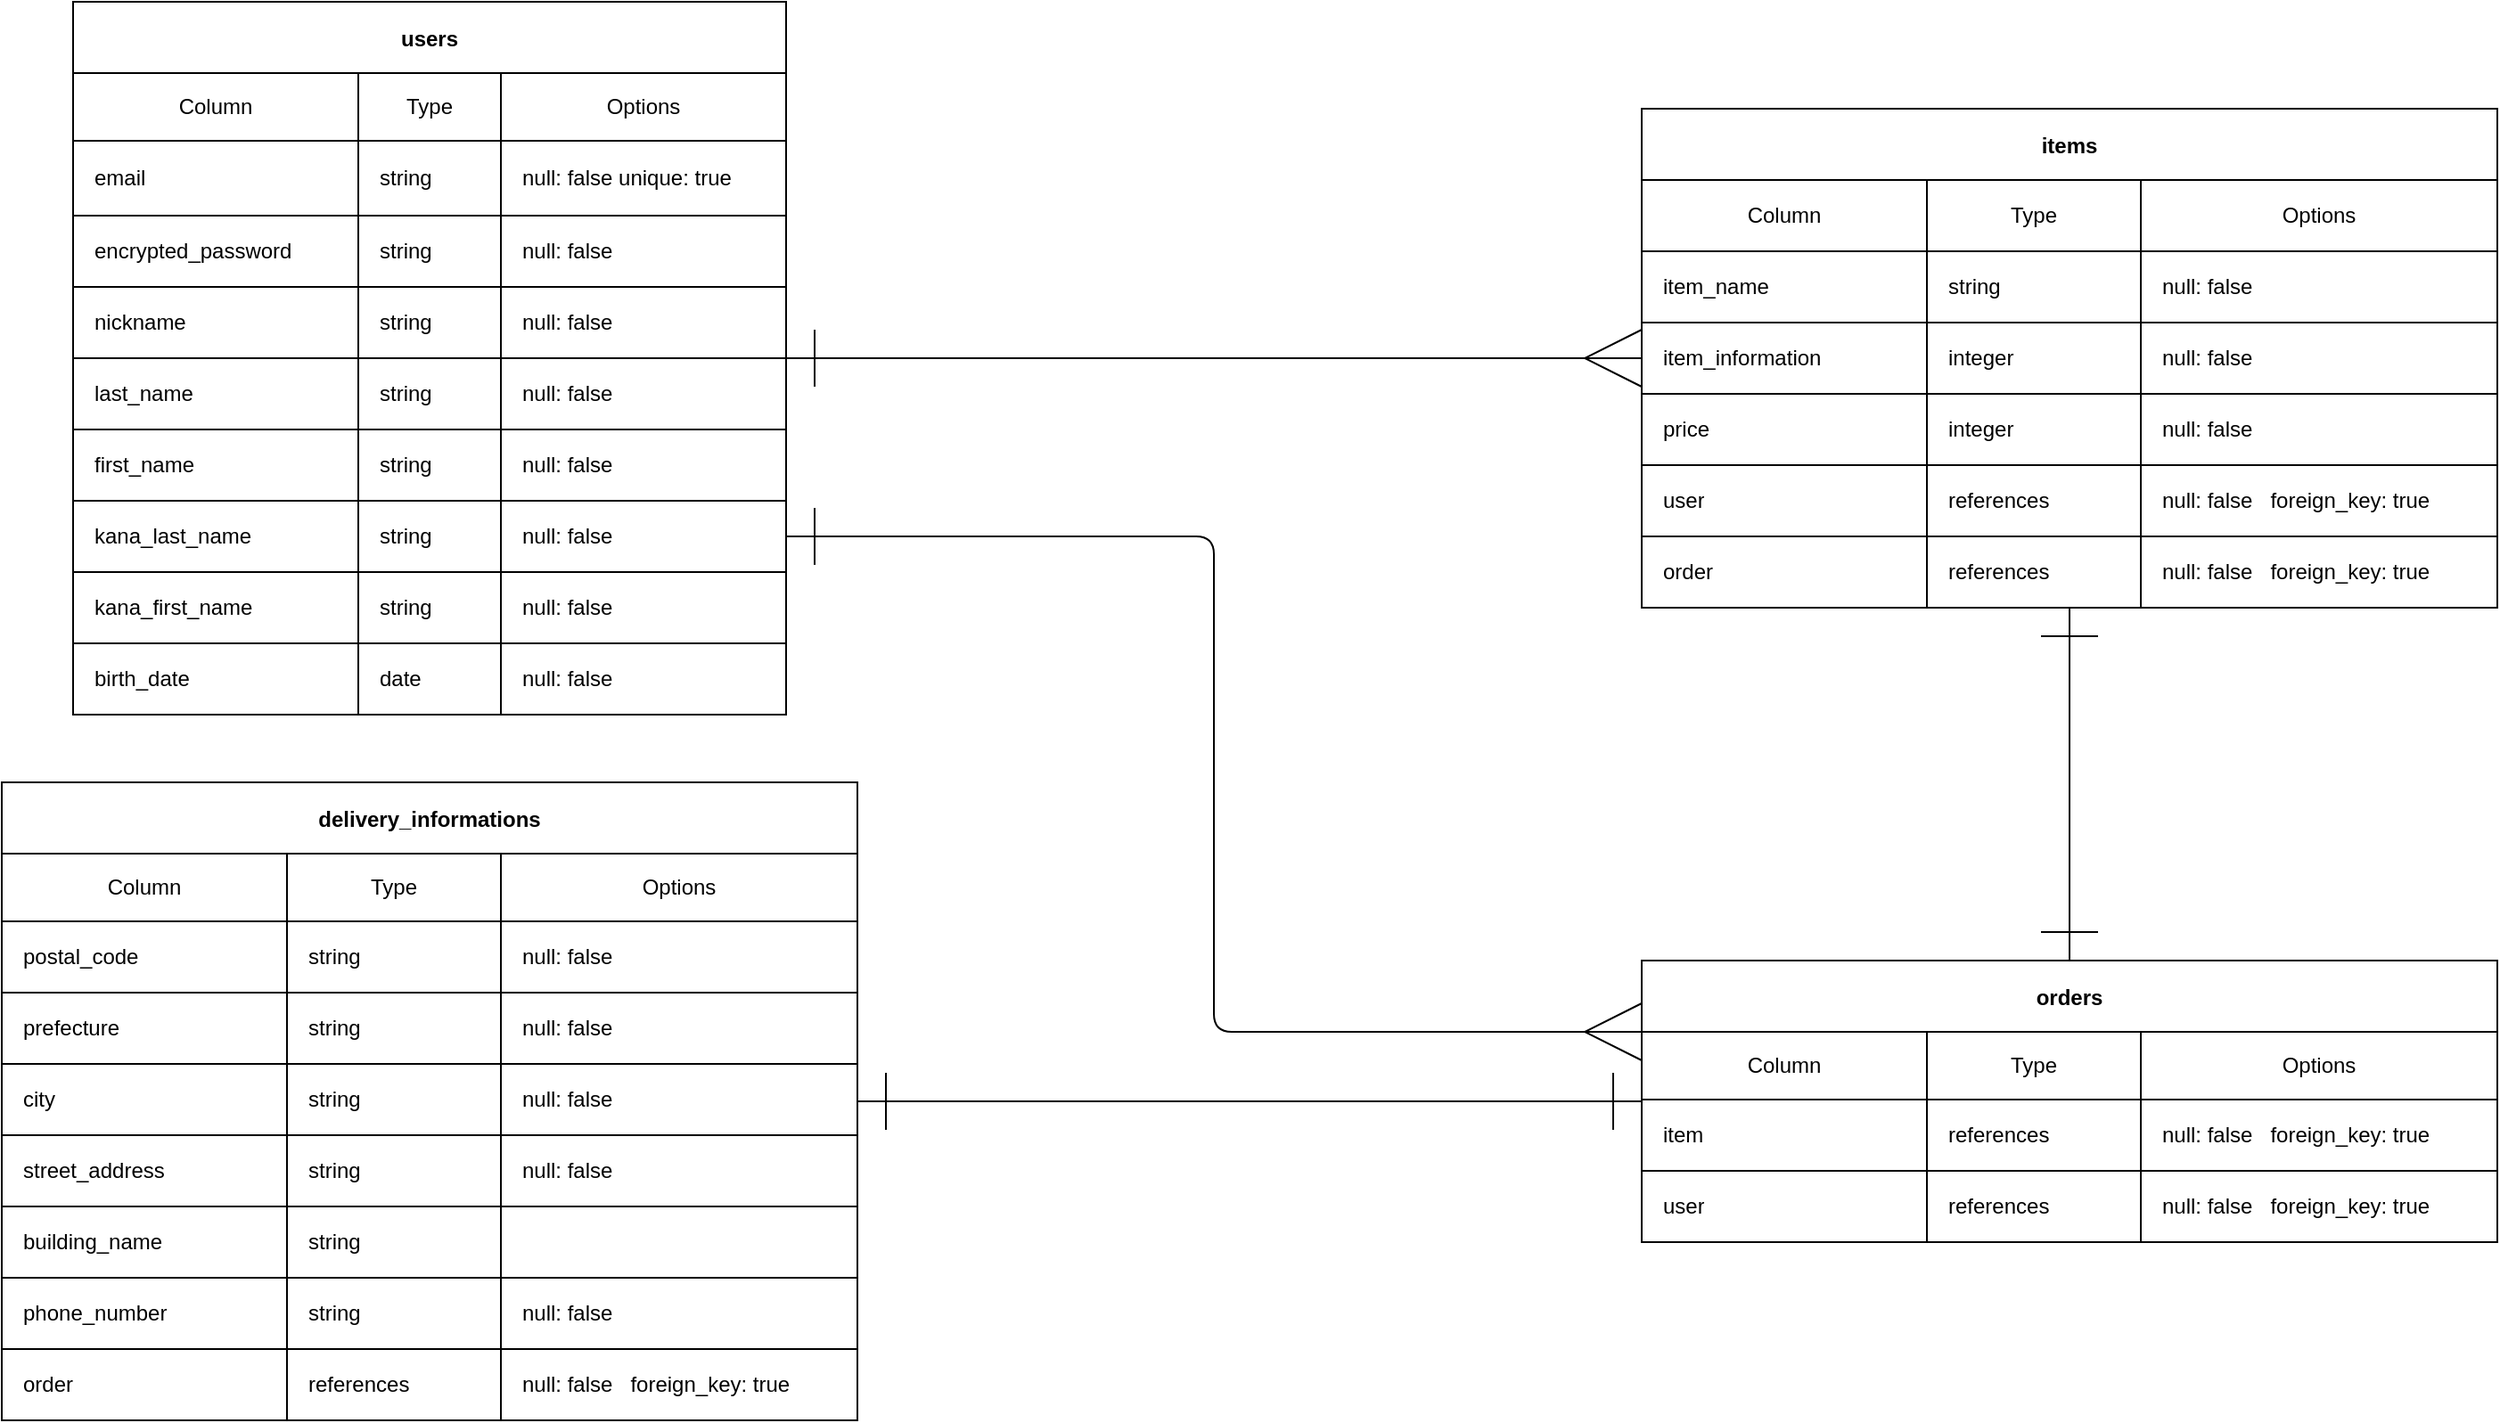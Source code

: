 <mxfile>
    <diagram id="lKVGvVoC6Xnl2_h3zTcr" name="ページ1">
        <mxGraphModel dx="704" dy="779" grid="1" gridSize="10" guides="1" tooltips="1" connect="1" arrows="1" fold="1" page="1" pageScale="1" pageWidth="827" pageHeight="1169" background="none" math="0" shadow="0">
            <root>
                <mxCell id="0"/>
                <mxCell id="1" parent="0"/>
                <mxCell id="143" style="edgeStyle=none;jumpSize=6;html=1;strokeWidth=1;endArrow=ERmany;endFill=0;startSize=30;endSize=30;entryX=0;entryY=0;entryDx=0;entryDy=0;startArrow=ERone;startFill=0;entryPerimeter=0;fillColor=none;" parent="1" source="284" target="123" edge="1">
                    <mxGeometry relative="1" as="geometry">
                        <mxPoint x="430" y="600" as="targetPoint"/>
                        <Array as="points">
                            <mxPoint x="680" y="382"/>
                            <mxPoint x="680" y="660"/>
                        </Array>
                        <mxPoint x="480" y="320" as="sourcePoint"/>
                    </mxGeometry>
                </mxCell>
                <mxCell id="74" value="users" style="shape=table;startSize=40;container=1;collapsible=0;childLayout=tableLayout;fontStyle=1;align=center;fillColor=none;" parent="1" vertex="1">
                    <mxGeometry x="40" y="82" width="400" height="400" as="geometry"/>
                </mxCell>
                <mxCell id="75" value="" style="shape=tableRow;horizontal=0;startSize=0;swimlaneHead=0;swimlaneBody=0;top=0;left=0;bottom=0;right=0;collapsible=0;dropTarget=0;points=[[0,0.5],[1,0.5]];portConstraint=eastwest;fillColor=none;" parent="74" vertex="1">
                    <mxGeometry y="40" width="400" height="38" as="geometry"/>
                </mxCell>
                <mxCell id="76" value="Column" style="shape=partialRectangle;html=1;whiteSpace=wrap;connectable=0;top=0;left=0;bottom=0;right=0;overflow=hidden;fillColor=none;" parent="75" vertex="1">
                    <mxGeometry width="160" height="38" as="geometry">
                        <mxRectangle width="160" height="38" as="alternateBounds"/>
                    </mxGeometry>
                </mxCell>
                <mxCell id="77" value="Type" style="shape=partialRectangle;html=1;whiteSpace=wrap;connectable=0;top=0;left=0;bottom=0;right=0;overflow=hidden;verticalAlign=middle;horizontal=1;fontStyle=0;fillColor=none;" parent="75" vertex="1">
                    <mxGeometry x="160" width="80" height="38" as="geometry">
                        <mxRectangle width="80" height="38" as="alternateBounds"/>
                    </mxGeometry>
                </mxCell>
                <mxCell id="78" value="Options" style="shape=partialRectangle;html=1;whiteSpace=wrap;connectable=0;top=0;left=0;bottom=0;right=0;overflow=hidden;fillColor=none;" parent="75" vertex="1">
                    <mxGeometry x="240" width="160" height="38" as="geometry">
                        <mxRectangle width="160" height="38" as="alternateBounds"/>
                    </mxGeometry>
                </mxCell>
                <mxCell id="79" value="" style="shape=tableRow;horizontal=0;startSize=0;swimlaneHead=0;swimlaneBody=0;top=0;left=0;bottom=0;right=0;collapsible=0;dropTarget=0;points=[[0,0.5],[1,0.5]];portConstraint=eastwest;align=left;spacingLeft=10;fillColor=none;" parent="74" vertex="1">
                    <mxGeometry y="78" width="400" height="42" as="geometry"/>
                </mxCell>
                <mxCell id="80" value="email&lt;br&gt;" style="shape=partialRectangle;html=1;whiteSpace=wrap;connectable=0;top=0;left=0;bottom=0;right=0;overflow=hidden;align=left;spacingLeft=10;fillColor=none;" parent="79" vertex="1">
                    <mxGeometry width="160" height="42" as="geometry">
                        <mxRectangle width="160" height="42" as="alternateBounds"/>
                    </mxGeometry>
                </mxCell>
                <mxCell id="81" value="string" style="shape=partialRectangle;html=1;whiteSpace=wrap;connectable=0;top=0;left=0;bottom=0;right=0;overflow=hidden;align=left;spacingLeft=10;fillColor=none;" parent="79" vertex="1">
                    <mxGeometry x="160" width="80" height="42" as="geometry">
                        <mxRectangle width="80" height="42" as="alternateBounds"/>
                    </mxGeometry>
                </mxCell>
                <mxCell id="82" value="null: false unique: true" style="shape=partialRectangle;html=1;whiteSpace=wrap;connectable=0;top=0;left=0;bottom=0;right=0;overflow=hidden;align=left;spacingLeft=10;fillColor=none;" parent="79" vertex="1">
                    <mxGeometry x="240" width="160" height="42" as="geometry">
                        <mxRectangle width="160" height="42" as="alternateBounds"/>
                    </mxGeometry>
                </mxCell>
                <mxCell id="83" value="" style="shape=tableRow;horizontal=0;startSize=0;swimlaneHead=0;swimlaneBody=0;top=0;left=0;bottom=0;right=0;collapsible=0;dropTarget=0;points=[[0,0.5],[1,0.5]];portConstraint=eastwest;align=left;spacingLeft=10;fillColor=none;" parent="74" vertex="1">
                    <mxGeometry y="120" width="400" height="40" as="geometry"/>
                </mxCell>
                <mxCell id="84" value="encrypted_password" style="shape=partialRectangle;html=1;whiteSpace=wrap;connectable=0;top=0;left=0;bottom=0;right=0;overflow=hidden;align=left;spacingLeft=10;fillColor=none;" parent="83" vertex="1">
                    <mxGeometry width="160" height="40" as="geometry">
                        <mxRectangle width="160" height="40" as="alternateBounds"/>
                    </mxGeometry>
                </mxCell>
                <mxCell id="85" value="string" style="shape=partialRectangle;html=1;whiteSpace=wrap;connectable=0;top=0;left=0;bottom=0;right=0;overflow=hidden;align=left;spacingLeft=10;fillColor=none;" parent="83" vertex="1">
                    <mxGeometry x="160" width="80" height="40" as="geometry">
                        <mxRectangle width="80" height="40" as="alternateBounds"/>
                    </mxGeometry>
                </mxCell>
                <mxCell id="86" value="null: false&lt;span style=&quot;white-space: pre;&quot;&gt;&#9;&lt;/span&gt;" style="shape=partialRectangle;html=1;whiteSpace=wrap;connectable=0;top=0;left=0;bottom=0;right=0;overflow=hidden;align=left;spacingLeft=10;fillColor=none;" parent="83" vertex="1">
                    <mxGeometry x="240" width="160" height="40" as="geometry">
                        <mxRectangle width="160" height="40" as="alternateBounds"/>
                    </mxGeometry>
                </mxCell>
                <mxCell id="268" value="" style="shape=tableRow;horizontal=0;startSize=0;swimlaneHead=0;swimlaneBody=0;top=0;left=0;bottom=0;right=0;collapsible=0;dropTarget=0;points=[[0,0.5],[1,0.5]];portConstraint=eastwest;align=left;spacingLeft=10;fillColor=none;" parent="74" vertex="1">
                    <mxGeometry y="160" width="400" height="40" as="geometry"/>
                </mxCell>
                <mxCell id="269" value="nickname&lt;div style=&quot;text-align: justify;&quot;&gt;&lt;/div&gt;" style="shape=partialRectangle;html=1;whiteSpace=wrap;connectable=0;top=0;left=0;bottom=0;right=0;overflow=hidden;align=left;spacingLeft=10;fillColor=none;" parent="268" vertex="1">
                    <mxGeometry width="160" height="40" as="geometry">
                        <mxRectangle width="160" height="40" as="alternateBounds"/>
                    </mxGeometry>
                </mxCell>
                <mxCell id="270" value="string" style="shape=partialRectangle;html=1;whiteSpace=wrap;connectable=0;top=0;left=0;bottom=0;right=0;overflow=hidden;align=left;spacingLeft=10;fillColor=none;" parent="268" vertex="1">
                    <mxGeometry x="160" width="80" height="40" as="geometry">
                        <mxRectangle width="80" height="40" as="alternateBounds"/>
                    </mxGeometry>
                </mxCell>
                <mxCell id="271" value="null: false" style="shape=partialRectangle;html=1;whiteSpace=wrap;connectable=0;top=0;left=0;bottom=0;right=0;overflow=hidden;align=left;spacingLeft=10;fillColor=none;" parent="268" vertex="1">
                    <mxGeometry x="240" width="160" height="40" as="geometry">
                        <mxRectangle width="160" height="40" as="alternateBounds"/>
                    </mxGeometry>
                </mxCell>
                <mxCell id="272" value="" style="shape=tableRow;horizontal=0;startSize=0;swimlaneHead=0;swimlaneBody=0;top=0;left=0;bottom=0;right=0;collapsible=0;dropTarget=0;points=[[0,0.5],[1,0.5]];portConstraint=eastwest;align=left;spacingLeft=10;fillColor=none;" parent="74" vertex="1">
                    <mxGeometry y="200" width="400" height="40" as="geometry"/>
                </mxCell>
                <mxCell id="273" value="last_name&lt;div style=&quot;text-align: justify;&quot;&gt;&lt;/div&gt;" style="shape=partialRectangle;html=1;whiteSpace=wrap;connectable=0;top=0;left=0;bottom=0;right=0;overflow=hidden;align=left;spacingLeft=10;fillColor=none;" parent="272" vertex="1">
                    <mxGeometry width="160" height="40" as="geometry">
                        <mxRectangle width="160" height="40" as="alternateBounds"/>
                    </mxGeometry>
                </mxCell>
                <mxCell id="274" value="string" style="shape=partialRectangle;html=1;whiteSpace=wrap;connectable=0;top=0;left=0;bottom=0;right=0;overflow=hidden;align=left;spacingLeft=10;fillColor=none;" parent="272" vertex="1">
                    <mxGeometry x="160" width="80" height="40" as="geometry">
                        <mxRectangle width="80" height="40" as="alternateBounds"/>
                    </mxGeometry>
                </mxCell>
                <mxCell id="275" value="null: false" style="shape=partialRectangle;html=1;whiteSpace=wrap;connectable=0;top=0;left=0;bottom=0;right=0;overflow=hidden;align=left;spacingLeft=10;fillColor=none;" parent="272" vertex="1">
                    <mxGeometry x="240" width="160" height="40" as="geometry">
                        <mxRectangle width="160" height="40" as="alternateBounds"/>
                    </mxGeometry>
                </mxCell>
                <mxCell id="276" value="" style="shape=tableRow;horizontal=0;startSize=0;swimlaneHead=0;swimlaneBody=0;top=0;left=0;bottom=0;right=0;collapsible=0;dropTarget=0;points=[[0,0.5],[1,0.5]];portConstraint=eastwest;align=left;spacingLeft=10;fillColor=none;" parent="74" vertex="1">
                    <mxGeometry y="240" width="400" height="40" as="geometry"/>
                </mxCell>
                <mxCell id="277" value="first_name&lt;div style=&quot;text-align: justify;&quot;&gt;&lt;/div&gt;" style="shape=partialRectangle;html=1;whiteSpace=wrap;connectable=0;top=0;left=0;bottom=0;right=0;overflow=hidden;align=left;spacingLeft=10;fillColor=none;" parent="276" vertex="1">
                    <mxGeometry width="160" height="40" as="geometry">
                        <mxRectangle width="160" height="40" as="alternateBounds"/>
                    </mxGeometry>
                </mxCell>
                <mxCell id="278" value="string" style="shape=partialRectangle;html=1;whiteSpace=wrap;connectable=0;top=0;left=0;bottom=0;right=0;overflow=hidden;align=left;spacingLeft=10;fillColor=none;" parent="276" vertex="1">
                    <mxGeometry x="160" width="80" height="40" as="geometry">
                        <mxRectangle width="80" height="40" as="alternateBounds"/>
                    </mxGeometry>
                </mxCell>
                <mxCell id="279" value="null: false" style="shape=partialRectangle;html=1;whiteSpace=wrap;connectable=0;top=0;left=0;bottom=0;right=0;overflow=hidden;align=left;spacingLeft=10;fillColor=none;" parent="276" vertex="1">
                    <mxGeometry x="240" width="160" height="40" as="geometry">
                        <mxRectangle width="160" height="40" as="alternateBounds"/>
                    </mxGeometry>
                </mxCell>
                <mxCell id="284" value="" style="shape=tableRow;horizontal=0;startSize=0;swimlaneHead=0;swimlaneBody=0;top=0;left=0;bottom=0;right=0;collapsible=0;dropTarget=0;points=[[0,0.5],[1,0.5]];portConstraint=eastwest;align=left;spacingLeft=10;fillColor=none;" parent="74" vertex="1">
                    <mxGeometry y="280" width="400" height="40" as="geometry"/>
                </mxCell>
                <mxCell id="285" value="kana_last_name&lt;div style=&quot;text-align: justify;&quot;&gt;&lt;/div&gt;" style="shape=partialRectangle;html=1;whiteSpace=wrap;connectable=0;top=0;left=0;bottom=0;right=0;overflow=hidden;align=left;spacingLeft=10;fillColor=none;" parent="284" vertex="1">
                    <mxGeometry width="160" height="40" as="geometry">
                        <mxRectangle width="160" height="40" as="alternateBounds"/>
                    </mxGeometry>
                </mxCell>
                <mxCell id="286" value="string" style="shape=partialRectangle;html=1;whiteSpace=wrap;connectable=0;top=0;left=0;bottom=0;right=0;overflow=hidden;align=left;spacingLeft=10;fillColor=none;" parent="284" vertex="1">
                    <mxGeometry x="160" width="80" height="40" as="geometry">
                        <mxRectangle width="80" height="40" as="alternateBounds"/>
                    </mxGeometry>
                </mxCell>
                <mxCell id="287" value="null: false" style="shape=partialRectangle;html=1;whiteSpace=wrap;connectable=0;top=0;left=0;bottom=0;right=0;overflow=hidden;align=left;spacingLeft=10;fillColor=none;" parent="284" vertex="1">
                    <mxGeometry x="240" width="160" height="40" as="geometry">
                        <mxRectangle width="160" height="40" as="alternateBounds"/>
                    </mxGeometry>
                </mxCell>
                <mxCell id="288" value="" style="shape=tableRow;horizontal=0;startSize=0;swimlaneHead=0;swimlaneBody=0;top=0;left=0;bottom=0;right=0;collapsible=0;dropTarget=0;points=[[0,0.5],[1,0.5]];portConstraint=eastwest;align=left;spacingLeft=10;fillColor=none;" parent="74" vertex="1">
                    <mxGeometry y="320" width="400" height="40" as="geometry"/>
                </mxCell>
                <mxCell id="289" value="kana_first_name&lt;div style=&quot;text-align: justify;&quot;&gt;&lt;/div&gt;" style="shape=partialRectangle;html=1;whiteSpace=wrap;connectable=0;top=0;left=0;bottom=0;right=0;overflow=hidden;align=left;spacingLeft=10;fillColor=none;" parent="288" vertex="1">
                    <mxGeometry width="160" height="40" as="geometry">
                        <mxRectangle width="160" height="40" as="alternateBounds"/>
                    </mxGeometry>
                </mxCell>
                <mxCell id="290" value="string" style="shape=partialRectangle;html=1;whiteSpace=wrap;connectable=0;top=0;left=0;bottom=0;right=0;overflow=hidden;align=left;spacingLeft=10;fillColor=none;" parent="288" vertex="1">
                    <mxGeometry x="160" width="80" height="40" as="geometry">
                        <mxRectangle width="80" height="40" as="alternateBounds"/>
                    </mxGeometry>
                </mxCell>
                <mxCell id="291" value="null: false" style="shape=partialRectangle;html=1;whiteSpace=wrap;connectable=0;top=0;left=0;bottom=0;right=0;overflow=hidden;align=left;spacingLeft=10;fillColor=none;" parent="288" vertex="1">
                    <mxGeometry x="240" width="160" height="40" as="geometry">
                        <mxRectangle width="160" height="40" as="alternateBounds"/>
                    </mxGeometry>
                </mxCell>
                <mxCell id="87" value="" style="shape=tableRow;horizontal=0;startSize=0;swimlaneHead=0;swimlaneBody=0;top=0;left=0;bottom=0;right=0;collapsible=0;dropTarget=0;points=[[0,0.5],[1,0.5]];portConstraint=eastwest;align=left;spacingLeft=10;fillColor=none;" parent="74" vertex="1">
                    <mxGeometry y="360" width="400" height="40" as="geometry"/>
                </mxCell>
                <mxCell id="88" value="birth_date&lt;div style=&quot;text-align: justify;&quot;&gt;&lt;/div&gt;" style="shape=partialRectangle;html=1;whiteSpace=wrap;connectable=0;top=0;left=0;bottom=0;right=0;overflow=hidden;align=left;spacingLeft=10;fillColor=none;" parent="87" vertex="1">
                    <mxGeometry width="160" height="40" as="geometry">
                        <mxRectangle width="160" height="40" as="alternateBounds"/>
                    </mxGeometry>
                </mxCell>
                <mxCell id="89" value="date" style="shape=partialRectangle;html=1;whiteSpace=wrap;connectable=0;top=0;left=0;bottom=0;right=0;overflow=hidden;align=left;spacingLeft=10;fillColor=none;" parent="87" vertex="1">
                    <mxGeometry x="160" width="80" height="40" as="geometry">
                        <mxRectangle width="80" height="40" as="alternateBounds"/>
                    </mxGeometry>
                </mxCell>
                <mxCell id="90" value="null: false" style="shape=partialRectangle;html=1;whiteSpace=wrap;connectable=0;top=0;left=0;bottom=0;right=0;overflow=hidden;align=left;spacingLeft=10;fillColor=none;" parent="87" vertex="1">
                    <mxGeometry x="240" width="160" height="40" as="geometry">
                        <mxRectangle width="160" height="40" as="alternateBounds"/>
                    </mxGeometry>
                </mxCell>
                <mxCell id="231" style="edgeStyle=none;rounded=1;html=1;strokeWidth=1;startArrow=ERone;startFill=0;endArrow=ERone;endFill=0;startSize=30;endSize=30;fillColor=none;" parent="1" source="94" target="122" edge="1">
                    <mxGeometry relative="1" as="geometry"/>
                </mxCell>
                <mxCell id="94" value="items" style="shape=table;startSize=40;container=1;collapsible=0;childLayout=tableLayout;fontStyle=1;align=center;fillColor=none;" parent="1" vertex="1">
                    <mxGeometry x="920" y="142" width="480" height="280" as="geometry"/>
                </mxCell>
                <mxCell id="95" value="" style="shape=tableRow;horizontal=0;startSize=0;swimlaneHead=0;swimlaneBody=0;top=0;left=0;bottom=0;right=0;collapsible=0;dropTarget=0;points=[[0,0.5],[1,0.5]];portConstraint=eastwest;fillColor=none;" parent="94" vertex="1">
                    <mxGeometry y="40" width="480" height="40" as="geometry"/>
                </mxCell>
                <mxCell id="96" value="Column" style="shape=partialRectangle;html=1;whiteSpace=wrap;connectable=0;top=0;left=0;bottom=0;right=0;overflow=hidden;fillColor=none;" parent="95" vertex="1">
                    <mxGeometry width="160" height="40" as="geometry">
                        <mxRectangle width="160" height="40" as="alternateBounds"/>
                    </mxGeometry>
                </mxCell>
                <mxCell id="97" value="Type" style="shape=partialRectangle;html=1;whiteSpace=wrap;connectable=0;top=0;left=0;bottom=0;right=0;overflow=hidden;verticalAlign=middle;horizontal=1;fontStyle=0;fillColor=none;" parent="95" vertex="1">
                    <mxGeometry x="160" width="120" height="40" as="geometry">
                        <mxRectangle width="120" height="40" as="alternateBounds"/>
                    </mxGeometry>
                </mxCell>
                <mxCell id="98" value="Options" style="shape=partialRectangle;html=1;whiteSpace=wrap;connectable=0;top=0;left=0;bottom=0;right=0;overflow=hidden;fillColor=none;" parent="95" vertex="1">
                    <mxGeometry x="280" width="200" height="40" as="geometry">
                        <mxRectangle width="200" height="40" as="alternateBounds"/>
                    </mxGeometry>
                </mxCell>
                <mxCell id="99" value="" style="shape=tableRow;horizontal=0;startSize=0;swimlaneHead=0;swimlaneBody=0;top=0;left=0;bottom=0;right=0;collapsible=0;dropTarget=0;points=[[0,0.5],[1,0.5]];portConstraint=eastwest;align=left;spacingLeft=10;fillColor=none;" parent="94" vertex="1">
                    <mxGeometry y="80" width="480" height="40" as="geometry"/>
                </mxCell>
                <mxCell id="100" value="item_name" style="shape=partialRectangle;html=1;whiteSpace=wrap;connectable=0;top=0;left=0;bottom=0;right=0;overflow=hidden;align=left;spacingLeft=10;fillColor=none;" parent="99" vertex="1">
                    <mxGeometry width="160" height="40" as="geometry">
                        <mxRectangle width="160" height="40" as="alternateBounds"/>
                    </mxGeometry>
                </mxCell>
                <mxCell id="101" value="string" style="shape=partialRectangle;html=1;whiteSpace=wrap;connectable=0;top=0;left=0;bottom=0;right=0;overflow=hidden;align=left;spacingLeft=10;fillColor=none;" parent="99" vertex="1">
                    <mxGeometry x="160" width="120" height="40" as="geometry">
                        <mxRectangle width="120" height="40" as="alternateBounds"/>
                    </mxGeometry>
                </mxCell>
                <mxCell id="102" value="null: false&lt;span style=&quot;&quot;&gt;&#9;&lt;/span&gt;" style="shape=partialRectangle;html=1;whiteSpace=wrap;connectable=0;top=0;left=0;bottom=0;right=0;overflow=hidden;align=left;spacingLeft=10;fillColor=none;" parent="99" vertex="1">
                    <mxGeometry x="280" width="200" height="40" as="geometry">
                        <mxRectangle width="200" height="40" as="alternateBounds"/>
                    </mxGeometry>
                </mxCell>
                <mxCell id="316" value="" style="shape=tableRow;horizontal=0;startSize=0;swimlaneHead=0;swimlaneBody=0;top=0;left=0;bottom=0;right=0;collapsible=0;dropTarget=0;points=[[0,0.5],[1,0.5]];portConstraint=eastwest;align=left;spacingLeft=10;fillColor=none;" parent="94" vertex="1">
                    <mxGeometry y="120" width="480" height="40" as="geometry"/>
                </mxCell>
                <mxCell id="317" value="item_information" style="shape=partialRectangle;html=1;whiteSpace=wrap;connectable=0;top=0;left=0;bottom=0;right=0;overflow=hidden;align=left;spacingLeft=10;fillColor=none;" parent="316" vertex="1">
                    <mxGeometry width="160" height="40" as="geometry">
                        <mxRectangle width="160" height="40" as="alternateBounds"/>
                    </mxGeometry>
                </mxCell>
                <mxCell id="318" value="integer" style="shape=partialRectangle;html=1;whiteSpace=wrap;connectable=0;top=0;left=0;bottom=0;right=0;overflow=hidden;align=left;spacingLeft=10;fillColor=none;" parent="316" vertex="1">
                    <mxGeometry x="160" width="120" height="40" as="geometry">
                        <mxRectangle width="120" height="40" as="alternateBounds"/>
                    </mxGeometry>
                </mxCell>
                <mxCell id="319" value="null: false" style="shape=partialRectangle;html=1;whiteSpace=wrap;connectable=0;top=0;left=0;bottom=0;right=0;overflow=hidden;align=left;spacingLeft=10;fillColor=none;" parent="316" vertex="1">
                    <mxGeometry x="280" width="200" height="40" as="geometry">
                        <mxRectangle width="200" height="40" as="alternateBounds"/>
                    </mxGeometry>
                </mxCell>
                <mxCell id="308" value="" style="shape=tableRow;horizontal=0;startSize=0;swimlaneHead=0;swimlaneBody=0;top=0;left=0;bottom=0;right=0;collapsible=0;dropTarget=0;points=[[0,0.5],[1,0.5]];portConstraint=eastwest;align=left;spacingLeft=10;fillColor=none;" parent="94" vertex="1">
                    <mxGeometry y="160" width="480" height="40" as="geometry"/>
                </mxCell>
                <mxCell id="309" value="price" style="shape=partialRectangle;html=1;whiteSpace=wrap;connectable=0;top=0;left=0;bottom=0;right=0;overflow=hidden;align=left;spacingLeft=10;fillColor=none;" parent="308" vertex="1">
                    <mxGeometry width="160" height="40" as="geometry">
                        <mxRectangle width="160" height="40" as="alternateBounds"/>
                    </mxGeometry>
                </mxCell>
                <mxCell id="310" value="integer" style="shape=partialRectangle;html=1;whiteSpace=wrap;connectable=0;top=0;left=0;bottom=0;right=0;overflow=hidden;align=left;spacingLeft=10;fillColor=none;" parent="308" vertex="1">
                    <mxGeometry x="160" width="120" height="40" as="geometry">
                        <mxRectangle width="120" height="40" as="alternateBounds"/>
                    </mxGeometry>
                </mxCell>
                <mxCell id="311" value="null: false" style="shape=partialRectangle;html=1;whiteSpace=wrap;connectable=0;top=0;left=0;bottom=0;right=0;overflow=hidden;align=left;spacingLeft=10;fillColor=none;" parent="308" vertex="1">
                    <mxGeometry x="280" width="200" height="40" as="geometry">
                        <mxRectangle width="200" height="40" as="alternateBounds"/>
                    </mxGeometry>
                </mxCell>
                <mxCell id="320" value="" style="shape=tableRow;horizontal=0;startSize=0;swimlaneHead=0;swimlaneBody=0;top=0;left=0;bottom=0;right=0;collapsible=0;dropTarget=0;points=[[0,0.5],[1,0.5]];portConstraint=eastwest;align=left;spacingLeft=10;fillColor=none;" vertex="1" parent="94">
                    <mxGeometry y="200" width="480" height="40" as="geometry"/>
                </mxCell>
                <mxCell id="321" value="user" style="shape=partialRectangle;html=1;whiteSpace=wrap;connectable=0;top=0;left=0;bottom=0;right=0;overflow=hidden;align=left;spacingLeft=10;fillColor=none;" vertex="1" parent="320">
                    <mxGeometry width="160" height="40" as="geometry">
                        <mxRectangle width="160" height="40" as="alternateBounds"/>
                    </mxGeometry>
                </mxCell>
                <mxCell id="322" value="references" style="shape=partialRectangle;html=1;whiteSpace=wrap;connectable=0;top=0;left=0;bottom=0;right=0;overflow=hidden;align=left;spacingLeft=10;fillColor=none;" vertex="1" parent="320">
                    <mxGeometry x="160" width="120" height="40" as="geometry">
                        <mxRectangle width="120" height="40" as="alternateBounds"/>
                    </mxGeometry>
                </mxCell>
                <mxCell id="323" value="null: false&amp;nbsp; &amp;nbsp;foreign_key: true" style="shape=partialRectangle;html=1;whiteSpace=wrap;connectable=0;top=0;left=0;bottom=0;right=0;overflow=hidden;align=left;spacingLeft=10;fillColor=none;" vertex="1" parent="320">
                    <mxGeometry x="280" width="200" height="40" as="geometry">
                        <mxRectangle width="200" height="40" as="alternateBounds"/>
                    </mxGeometry>
                </mxCell>
                <mxCell id="112" value="" style="shape=tableRow;horizontal=0;startSize=0;swimlaneHead=0;swimlaneBody=0;top=0;left=0;bottom=0;right=0;collapsible=0;dropTarget=0;points=[[0,0.5],[1,0.5]];portConstraint=eastwest;align=left;spacingLeft=10;fillColor=none;" parent="94" vertex="1">
                    <mxGeometry y="240" width="480" height="40" as="geometry"/>
                </mxCell>
                <mxCell id="113" value="order" style="shape=partialRectangle;html=1;whiteSpace=wrap;connectable=0;top=0;left=0;bottom=0;right=0;overflow=hidden;align=left;spacingLeft=10;fillColor=none;" parent="112" vertex="1">
                    <mxGeometry width="160" height="40" as="geometry">
                        <mxRectangle width="160" height="40" as="alternateBounds"/>
                    </mxGeometry>
                </mxCell>
                <mxCell id="114" value="references" style="shape=partialRectangle;html=1;whiteSpace=wrap;connectable=0;top=0;left=0;bottom=0;right=0;overflow=hidden;align=left;spacingLeft=10;fillColor=none;" parent="112" vertex="1">
                    <mxGeometry x="160" width="120" height="40" as="geometry">
                        <mxRectangle width="120" height="40" as="alternateBounds"/>
                    </mxGeometry>
                </mxCell>
                <mxCell id="115" value="null: false&amp;nbsp; &amp;nbsp;foreign_key: true" style="shape=partialRectangle;html=1;whiteSpace=wrap;connectable=0;top=0;left=0;bottom=0;right=0;overflow=hidden;align=left;spacingLeft=10;fillColor=none;" parent="112" vertex="1">
                    <mxGeometry x="280" width="200" height="40" as="geometry">
                        <mxRectangle width="200" height="40" as="alternateBounds"/>
                    </mxGeometry>
                </mxCell>
                <mxCell id="251" style="edgeStyle=none;rounded=1;html=1;strokeWidth=1;startArrow=ERone;startFill=0;endArrow=ERone;endFill=0;startSize=30;endSize=30;fillColor=none;" parent="1" source="122" target="209" edge="1">
                    <mxGeometry relative="1" as="geometry">
                        <mxPoint x="490" y="659" as="targetPoint"/>
                        <mxPoint x="890" y="640" as="sourcePoint"/>
                        <Array as="points"/>
                    </mxGeometry>
                </mxCell>
                <mxCell id="122" value="orders" style="shape=table;startSize=40;container=1;collapsible=0;childLayout=tableLayout;fontStyle=1;align=center;fillColor=none;" parent="1" vertex="1">
                    <mxGeometry x="920" y="620" width="480" height="158" as="geometry"/>
                </mxCell>
                <mxCell id="123" value="" style="shape=tableRow;horizontal=0;startSize=0;swimlaneHead=0;swimlaneBody=0;top=0;left=0;bottom=0;right=0;collapsible=0;dropTarget=0;points=[[0,0.5],[1,0.5]];portConstraint=eastwest;fillColor=none;" parent="122" vertex="1">
                    <mxGeometry y="40" width="480" height="38" as="geometry"/>
                </mxCell>
                <mxCell id="124" value="Column" style="shape=partialRectangle;html=1;whiteSpace=wrap;connectable=0;top=0;left=0;bottom=0;right=0;overflow=hidden;fillColor=none;" parent="123" vertex="1">
                    <mxGeometry width="160" height="38" as="geometry">
                        <mxRectangle width="160" height="38" as="alternateBounds"/>
                    </mxGeometry>
                </mxCell>
                <mxCell id="125" value="Type" style="shape=partialRectangle;html=1;whiteSpace=wrap;connectable=0;top=0;left=0;bottom=0;right=0;overflow=hidden;verticalAlign=middle;horizontal=1;fontStyle=0;fillColor=none;" parent="123" vertex="1">
                    <mxGeometry x="160" width="120" height="38" as="geometry">
                        <mxRectangle width="120" height="38" as="alternateBounds"/>
                    </mxGeometry>
                </mxCell>
                <mxCell id="126" value="Options" style="shape=partialRectangle;html=1;whiteSpace=wrap;connectable=0;top=0;left=0;bottom=0;right=0;overflow=hidden;fillColor=none;" parent="123" vertex="1">
                    <mxGeometry x="280" width="200" height="38" as="geometry">
                        <mxRectangle width="200" height="38" as="alternateBounds"/>
                    </mxGeometry>
                </mxCell>
                <mxCell id="135" value="" style="shape=tableRow;horizontal=0;startSize=0;swimlaneHead=0;swimlaneBody=0;top=0;left=0;bottom=0;right=0;collapsible=0;dropTarget=0;points=[[0,0.5],[1,0.5]];portConstraint=eastwest;align=left;spacingLeft=10;fillColor=none;" parent="122" vertex="1">
                    <mxGeometry y="78" width="480" height="40" as="geometry"/>
                </mxCell>
                <mxCell id="136" value="item" style="shape=partialRectangle;html=1;whiteSpace=wrap;connectable=0;top=0;left=0;bottom=0;right=0;overflow=hidden;align=left;spacingLeft=10;fillColor=none;" parent="135" vertex="1">
                    <mxGeometry width="160" height="40" as="geometry">
                        <mxRectangle width="160" height="40" as="alternateBounds"/>
                    </mxGeometry>
                </mxCell>
                <mxCell id="137" value="references" style="shape=partialRectangle;html=1;whiteSpace=wrap;connectable=0;top=0;left=0;bottom=0;right=0;overflow=hidden;align=left;spacingLeft=10;fillColor=none;" parent="135" vertex="1">
                    <mxGeometry x="160" width="120" height="40" as="geometry">
                        <mxRectangle width="120" height="40" as="alternateBounds"/>
                    </mxGeometry>
                </mxCell>
                <mxCell id="138" value="null: false&amp;nbsp; &amp;nbsp;foreign_key: true" style="shape=partialRectangle;html=1;whiteSpace=wrap;connectable=0;top=0;left=0;bottom=0;right=0;overflow=hidden;align=left;spacingLeft=10;fillColor=none;" parent="135" vertex="1">
                    <mxGeometry x="280" width="200" height="40" as="geometry">
                        <mxRectangle width="200" height="40" as="alternateBounds"/>
                    </mxGeometry>
                </mxCell>
                <mxCell id="139" value="" style="shape=tableRow;horizontal=0;startSize=0;swimlaneHead=0;swimlaneBody=0;top=0;left=0;bottom=0;right=0;collapsible=0;dropTarget=0;points=[[0,0.5],[1,0.5]];portConstraint=eastwest;align=left;spacingLeft=10;fillColor=none;" parent="122" vertex="1">
                    <mxGeometry y="118" width="480" height="40" as="geometry"/>
                </mxCell>
                <mxCell id="140" value="user" style="shape=partialRectangle;html=1;whiteSpace=wrap;connectable=0;top=0;left=0;bottom=0;right=0;overflow=hidden;align=left;spacingLeft=10;fillColor=none;" parent="139" vertex="1">
                    <mxGeometry width="160" height="40" as="geometry">
                        <mxRectangle width="160" height="40" as="alternateBounds"/>
                    </mxGeometry>
                </mxCell>
                <mxCell id="141" value="references" style="shape=partialRectangle;html=1;whiteSpace=wrap;connectable=0;top=0;left=0;bottom=0;right=0;overflow=hidden;align=left;spacingLeft=10;fillColor=none;" parent="139" vertex="1">
                    <mxGeometry x="160" width="120" height="40" as="geometry">
                        <mxRectangle width="120" height="40" as="alternateBounds"/>
                    </mxGeometry>
                </mxCell>
                <mxCell id="142" value="null: false&amp;nbsp; &amp;nbsp;foreign_key: true" style="shape=partialRectangle;html=1;whiteSpace=wrap;connectable=0;top=0;left=0;bottom=0;right=0;overflow=hidden;align=left;spacingLeft=10;fillColor=none;" parent="139" vertex="1">
                    <mxGeometry x="280" width="200" height="40" as="geometry">
                        <mxRectangle width="200" height="40" as="alternateBounds"/>
                    </mxGeometry>
                </mxCell>
                <mxCell id="209" value="delivery_informations" style="shape=table;startSize=40;container=1;collapsible=0;childLayout=tableLayout;fontStyle=1;align=center;fillColor=none;" parent="1" vertex="1">
                    <mxGeometry y="520" width="480" height="358" as="geometry"/>
                </mxCell>
                <mxCell id="210" value="" style="shape=tableRow;horizontal=0;startSize=0;swimlaneHead=0;swimlaneBody=0;top=0;left=0;bottom=0;right=0;collapsible=0;dropTarget=0;points=[[0,0.5],[1,0.5]];portConstraint=eastwest;fillColor=none;" parent="209" vertex="1">
                    <mxGeometry y="40" width="480" height="38" as="geometry"/>
                </mxCell>
                <mxCell id="211" value="Column" style="shape=partialRectangle;html=1;whiteSpace=wrap;connectable=0;top=0;left=0;bottom=0;right=0;overflow=hidden;fillColor=none;" parent="210" vertex="1">
                    <mxGeometry width="160" height="38" as="geometry">
                        <mxRectangle width="160" height="38" as="alternateBounds"/>
                    </mxGeometry>
                </mxCell>
                <mxCell id="212" value="Type" style="shape=partialRectangle;html=1;whiteSpace=wrap;connectable=0;top=0;left=0;bottom=0;right=0;overflow=hidden;verticalAlign=middle;horizontal=1;fontStyle=0;fillColor=none;" parent="210" vertex="1">
                    <mxGeometry x="160" width="120" height="38" as="geometry">
                        <mxRectangle width="120" height="38" as="alternateBounds"/>
                    </mxGeometry>
                </mxCell>
                <mxCell id="213" value="Options" style="shape=partialRectangle;html=1;whiteSpace=wrap;connectable=0;top=0;left=0;bottom=0;right=0;overflow=hidden;fillColor=none;" parent="210" vertex="1">
                    <mxGeometry x="280" width="200" height="38" as="geometry">
                        <mxRectangle width="200" height="38" as="alternateBounds"/>
                    </mxGeometry>
                </mxCell>
                <mxCell id="214" value="" style="shape=tableRow;horizontal=0;startSize=0;swimlaneHead=0;swimlaneBody=0;top=0;left=0;bottom=0;right=0;collapsible=0;dropTarget=0;points=[[0,0.5],[1,0.5]];portConstraint=eastwest;align=left;spacingLeft=10;fillColor=none;" parent="209" vertex="1">
                    <mxGeometry y="78" width="480" height="40" as="geometry"/>
                </mxCell>
                <mxCell id="215" value="postal_code" style="shape=partialRectangle;html=1;whiteSpace=wrap;connectable=0;top=0;left=0;bottom=0;right=0;overflow=hidden;align=left;spacingLeft=10;fillColor=none;" parent="214" vertex="1">
                    <mxGeometry width="160" height="40" as="geometry">
                        <mxRectangle width="160" height="40" as="alternateBounds"/>
                    </mxGeometry>
                </mxCell>
                <mxCell id="216" value="string" style="shape=partialRectangle;html=1;whiteSpace=wrap;connectable=0;top=0;left=0;bottom=0;right=0;overflow=hidden;align=left;spacingLeft=10;fillColor=none;" parent="214" vertex="1">
                    <mxGeometry x="160" width="120" height="40" as="geometry">
                        <mxRectangle width="120" height="40" as="alternateBounds"/>
                    </mxGeometry>
                </mxCell>
                <mxCell id="217" value="null: false" style="shape=partialRectangle;html=1;whiteSpace=wrap;connectable=0;top=0;left=0;bottom=0;right=0;overflow=hidden;align=left;spacingLeft=10;fillColor=none;" parent="214" vertex="1">
                    <mxGeometry x="280" width="200" height="40" as="geometry">
                        <mxRectangle width="200" height="40" as="alternateBounds"/>
                    </mxGeometry>
                </mxCell>
                <mxCell id="235" value="" style="shape=tableRow;horizontal=0;startSize=0;swimlaneHead=0;swimlaneBody=0;top=0;left=0;bottom=0;right=0;collapsible=0;dropTarget=0;points=[[0,0.5],[1,0.5]];portConstraint=eastwest;align=left;spacingLeft=10;fillColor=none;" parent="209" vertex="1">
                    <mxGeometry y="118" width="480" height="40" as="geometry"/>
                </mxCell>
                <mxCell id="236" value="prefecture" style="shape=partialRectangle;html=1;whiteSpace=wrap;connectable=0;top=0;left=0;bottom=0;right=0;overflow=hidden;align=left;spacingLeft=10;fillColor=none;" parent="235" vertex="1">
                    <mxGeometry width="160" height="40" as="geometry">
                        <mxRectangle width="160" height="40" as="alternateBounds"/>
                    </mxGeometry>
                </mxCell>
                <mxCell id="237" value="string" style="shape=partialRectangle;html=1;whiteSpace=wrap;connectable=0;top=0;left=0;bottom=0;right=0;overflow=hidden;align=left;spacingLeft=10;fillColor=none;" parent="235" vertex="1">
                    <mxGeometry x="160" width="120" height="40" as="geometry">
                        <mxRectangle width="120" height="40" as="alternateBounds"/>
                    </mxGeometry>
                </mxCell>
                <mxCell id="238" value="null: false" style="shape=partialRectangle;html=1;whiteSpace=wrap;connectable=0;top=0;left=0;bottom=0;right=0;overflow=hidden;align=left;spacingLeft=10;fillColor=none;" parent="235" vertex="1">
                    <mxGeometry x="280" width="200" height="40" as="geometry">
                        <mxRectangle width="200" height="40" as="alternateBounds"/>
                    </mxGeometry>
                </mxCell>
                <mxCell id="239" value="" style="shape=tableRow;horizontal=0;startSize=0;swimlaneHead=0;swimlaneBody=0;top=0;left=0;bottom=0;right=0;collapsible=0;dropTarget=0;points=[[0,0.5],[1,0.5]];portConstraint=eastwest;align=left;spacingLeft=10;fillColor=none;" parent="209" vertex="1">
                    <mxGeometry y="158" width="480" height="40" as="geometry"/>
                </mxCell>
                <mxCell id="240" value="city" style="shape=partialRectangle;html=1;whiteSpace=wrap;connectable=0;top=0;left=0;bottom=0;right=0;overflow=hidden;align=left;spacingLeft=10;fillColor=none;" parent="239" vertex="1">
                    <mxGeometry width="160" height="40" as="geometry">
                        <mxRectangle width="160" height="40" as="alternateBounds"/>
                    </mxGeometry>
                </mxCell>
                <mxCell id="241" value="string" style="shape=partialRectangle;html=1;whiteSpace=wrap;connectable=0;top=0;left=0;bottom=0;right=0;overflow=hidden;align=left;spacingLeft=10;fillColor=none;" parent="239" vertex="1">
                    <mxGeometry x="160" width="120" height="40" as="geometry">
                        <mxRectangle width="120" height="40" as="alternateBounds"/>
                    </mxGeometry>
                </mxCell>
                <mxCell id="242" value="null: false" style="shape=partialRectangle;html=1;whiteSpace=wrap;connectable=0;top=0;left=0;bottom=0;right=0;overflow=hidden;align=left;spacingLeft=10;fillColor=none;" parent="239" vertex="1">
                    <mxGeometry x="280" width="200" height="40" as="geometry">
                        <mxRectangle width="200" height="40" as="alternateBounds"/>
                    </mxGeometry>
                </mxCell>
                <mxCell id="218" value="" style="shape=tableRow;horizontal=0;startSize=0;swimlaneHead=0;swimlaneBody=0;top=0;left=0;bottom=0;right=0;collapsible=0;dropTarget=0;points=[[0,0.5],[1,0.5]];portConstraint=eastwest;align=left;spacingLeft=10;fillColor=none;" parent="209" vertex="1">
                    <mxGeometry y="198" width="480" height="40" as="geometry"/>
                </mxCell>
                <mxCell id="219" value="street_address" style="shape=partialRectangle;html=1;whiteSpace=wrap;connectable=0;top=0;left=0;bottom=0;right=0;overflow=hidden;align=left;spacingLeft=10;fillColor=none;" parent="218" vertex="1">
                    <mxGeometry width="160" height="40" as="geometry">
                        <mxRectangle width="160" height="40" as="alternateBounds"/>
                    </mxGeometry>
                </mxCell>
                <mxCell id="220" value="string" style="shape=partialRectangle;html=1;whiteSpace=wrap;connectable=0;top=0;left=0;bottom=0;right=0;overflow=hidden;align=left;spacingLeft=10;fillColor=none;" parent="218" vertex="1">
                    <mxGeometry x="160" width="120" height="40" as="geometry">
                        <mxRectangle width="120" height="40" as="alternateBounds"/>
                    </mxGeometry>
                </mxCell>
                <mxCell id="221" value="null: false" style="shape=partialRectangle;html=1;whiteSpace=wrap;connectable=0;top=0;left=0;bottom=0;right=0;overflow=hidden;align=left;spacingLeft=10;fillColor=none;" parent="218" vertex="1">
                    <mxGeometry x="280" width="200" height="40" as="geometry">
                        <mxRectangle width="200" height="40" as="alternateBounds"/>
                    </mxGeometry>
                </mxCell>
                <mxCell id="243" value="" style="shape=tableRow;horizontal=0;startSize=0;swimlaneHead=0;swimlaneBody=0;top=0;left=0;bottom=0;right=0;collapsible=0;dropTarget=0;points=[[0,0.5],[1,0.5]];portConstraint=eastwest;align=left;spacingLeft=10;fillColor=none;" parent="209" vertex="1">
                    <mxGeometry y="238" width="480" height="40" as="geometry"/>
                </mxCell>
                <mxCell id="244" value="building_name" style="shape=partialRectangle;html=1;whiteSpace=wrap;connectable=0;top=0;left=0;bottom=0;right=0;overflow=hidden;align=left;spacingLeft=10;fillColor=none;" parent="243" vertex="1">
                    <mxGeometry width="160" height="40" as="geometry">
                        <mxRectangle width="160" height="40" as="alternateBounds"/>
                    </mxGeometry>
                </mxCell>
                <mxCell id="245" value="string" style="shape=partialRectangle;html=1;whiteSpace=wrap;connectable=0;top=0;left=0;bottom=0;right=0;overflow=hidden;align=left;spacingLeft=10;fillColor=none;" parent="243" vertex="1">
                    <mxGeometry x="160" width="120" height="40" as="geometry">
                        <mxRectangle width="120" height="40" as="alternateBounds"/>
                    </mxGeometry>
                </mxCell>
                <mxCell id="246" value="" style="shape=partialRectangle;html=1;whiteSpace=wrap;connectable=0;top=0;left=0;bottom=0;right=0;overflow=hidden;align=left;spacingLeft=10;fillColor=none;" parent="243" vertex="1">
                    <mxGeometry x="280" width="200" height="40" as="geometry">
                        <mxRectangle width="200" height="40" as="alternateBounds"/>
                    </mxGeometry>
                </mxCell>
                <mxCell id="247" value="" style="shape=tableRow;horizontal=0;startSize=0;swimlaneHead=0;swimlaneBody=0;top=0;left=0;bottom=0;right=0;collapsible=0;dropTarget=0;points=[[0,0.5],[1,0.5]];portConstraint=eastwest;align=left;spacingLeft=10;fillColor=none;" parent="209" vertex="1">
                    <mxGeometry y="278" width="480" height="40" as="geometry"/>
                </mxCell>
                <mxCell id="248" value="phone_number" style="shape=partialRectangle;html=1;whiteSpace=wrap;connectable=0;top=0;left=0;bottom=0;right=0;overflow=hidden;align=left;spacingLeft=10;fillColor=none;" parent="247" vertex="1">
                    <mxGeometry width="160" height="40" as="geometry">
                        <mxRectangle width="160" height="40" as="alternateBounds"/>
                    </mxGeometry>
                </mxCell>
                <mxCell id="249" value="string" style="shape=partialRectangle;html=1;whiteSpace=wrap;connectable=0;top=0;left=0;bottom=0;right=0;overflow=hidden;align=left;spacingLeft=10;fillColor=none;" parent="247" vertex="1">
                    <mxGeometry x="160" width="120" height="40" as="geometry">
                        <mxRectangle width="120" height="40" as="alternateBounds"/>
                    </mxGeometry>
                </mxCell>
                <mxCell id="250" value="null: false" style="shape=partialRectangle;html=1;whiteSpace=wrap;connectable=0;top=0;left=0;bottom=0;right=0;overflow=hidden;align=left;spacingLeft=10;fillColor=none;" parent="247" vertex="1">
                    <mxGeometry x="280" width="200" height="40" as="geometry">
                        <mxRectangle width="200" height="40" as="alternateBounds"/>
                    </mxGeometry>
                </mxCell>
                <mxCell id="312" value="" style="shape=tableRow;horizontal=0;startSize=0;swimlaneHead=0;swimlaneBody=0;top=0;left=0;bottom=0;right=0;collapsible=0;dropTarget=0;points=[[0,0.5],[1,0.5]];portConstraint=eastwest;align=left;spacingLeft=10;fillColor=none;" parent="209" vertex="1">
                    <mxGeometry y="318" width="480" height="40" as="geometry"/>
                </mxCell>
                <mxCell id="313" value="order" style="shape=partialRectangle;html=1;whiteSpace=wrap;connectable=0;top=0;left=0;bottom=0;right=0;overflow=hidden;align=left;spacingLeft=10;fillColor=none;" parent="312" vertex="1">
                    <mxGeometry width="160" height="40" as="geometry">
                        <mxRectangle width="160" height="40" as="alternateBounds"/>
                    </mxGeometry>
                </mxCell>
                <mxCell id="314" value="references" style="shape=partialRectangle;html=1;whiteSpace=wrap;connectable=0;top=0;left=0;bottom=0;right=0;overflow=hidden;align=left;spacingLeft=10;fillColor=none;" parent="312" vertex="1">
                    <mxGeometry x="160" width="120" height="40" as="geometry">
                        <mxRectangle width="120" height="40" as="alternateBounds"/>
                    </mxGeometry>
                </mxCell>
                <mxCell id="315" value="null: false&amp;nbsp; &amp;nbsp;foreign_key: true" style="shape=partialRectangle;html=1;whiteSpace=wrap;connectable=0;top=0;left=0;bottom=0;right=0;overflow=hidden;align=left;spacingLeft=10;fillColor=none;" parent="312" vertex="1">
                    <mxGeometry x="280" width="200" height="40" as="geometry">
                        <mxRectangle width="200" height="40" as="alternateBounds"/>
                    </mxGeometry>
                </mxCell>
                <mxCell id="267" style="edgeStyle=none;rounded=1;html=1;labelBackgroundColor=#FFFFFF;strokeWidth=1;fontSize=15;fontColor=#FFFFFF;startArrow=ERone;startFill=0;endArrow=ERmany;endFill=0;startSize=30;endSize=30;" parent="1" source="74" target="94" edge="1">
                    <mxGeometry relative="1" as="geometry">
                        <Array as="points"/>
                        <mxPoint x="620" y="120" as="sourcePoint"/>
                    </mxGeometry>
                </mxCell>
            </root>
        </mxGraphModel>
    </diagram>
</mxfile>
